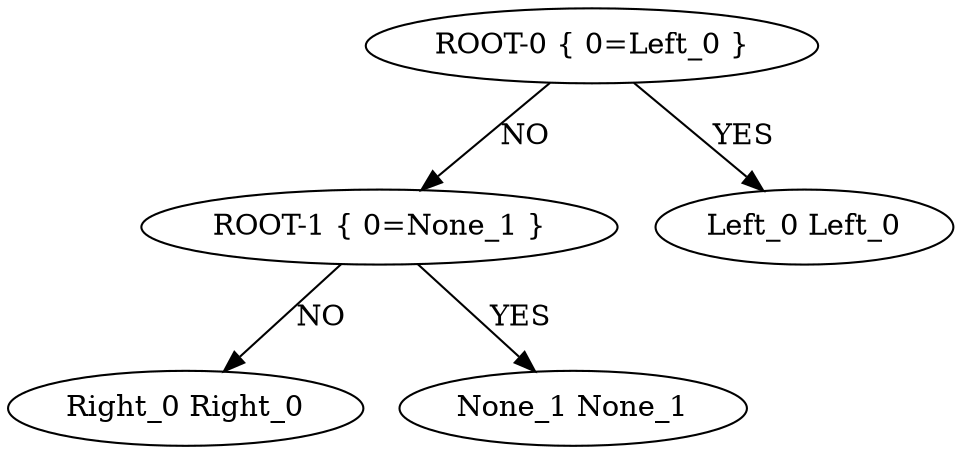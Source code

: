digraph G {
1 [ label="ROOT-0 { 0=Left_0 }" ]
2 [ label="ROOT-1 { 0=None_1 }" ]
3 [ label="Right_0 Right_0" ]
4 [ label="None_1 None_1" ]
5 [ label="Left_0 Left_0" ]
1->2 [ label="NO" ]
2->3 [ label="NO" ]
2->4 [ label="YES" ]
1->5 [ label="YES" ]
}
